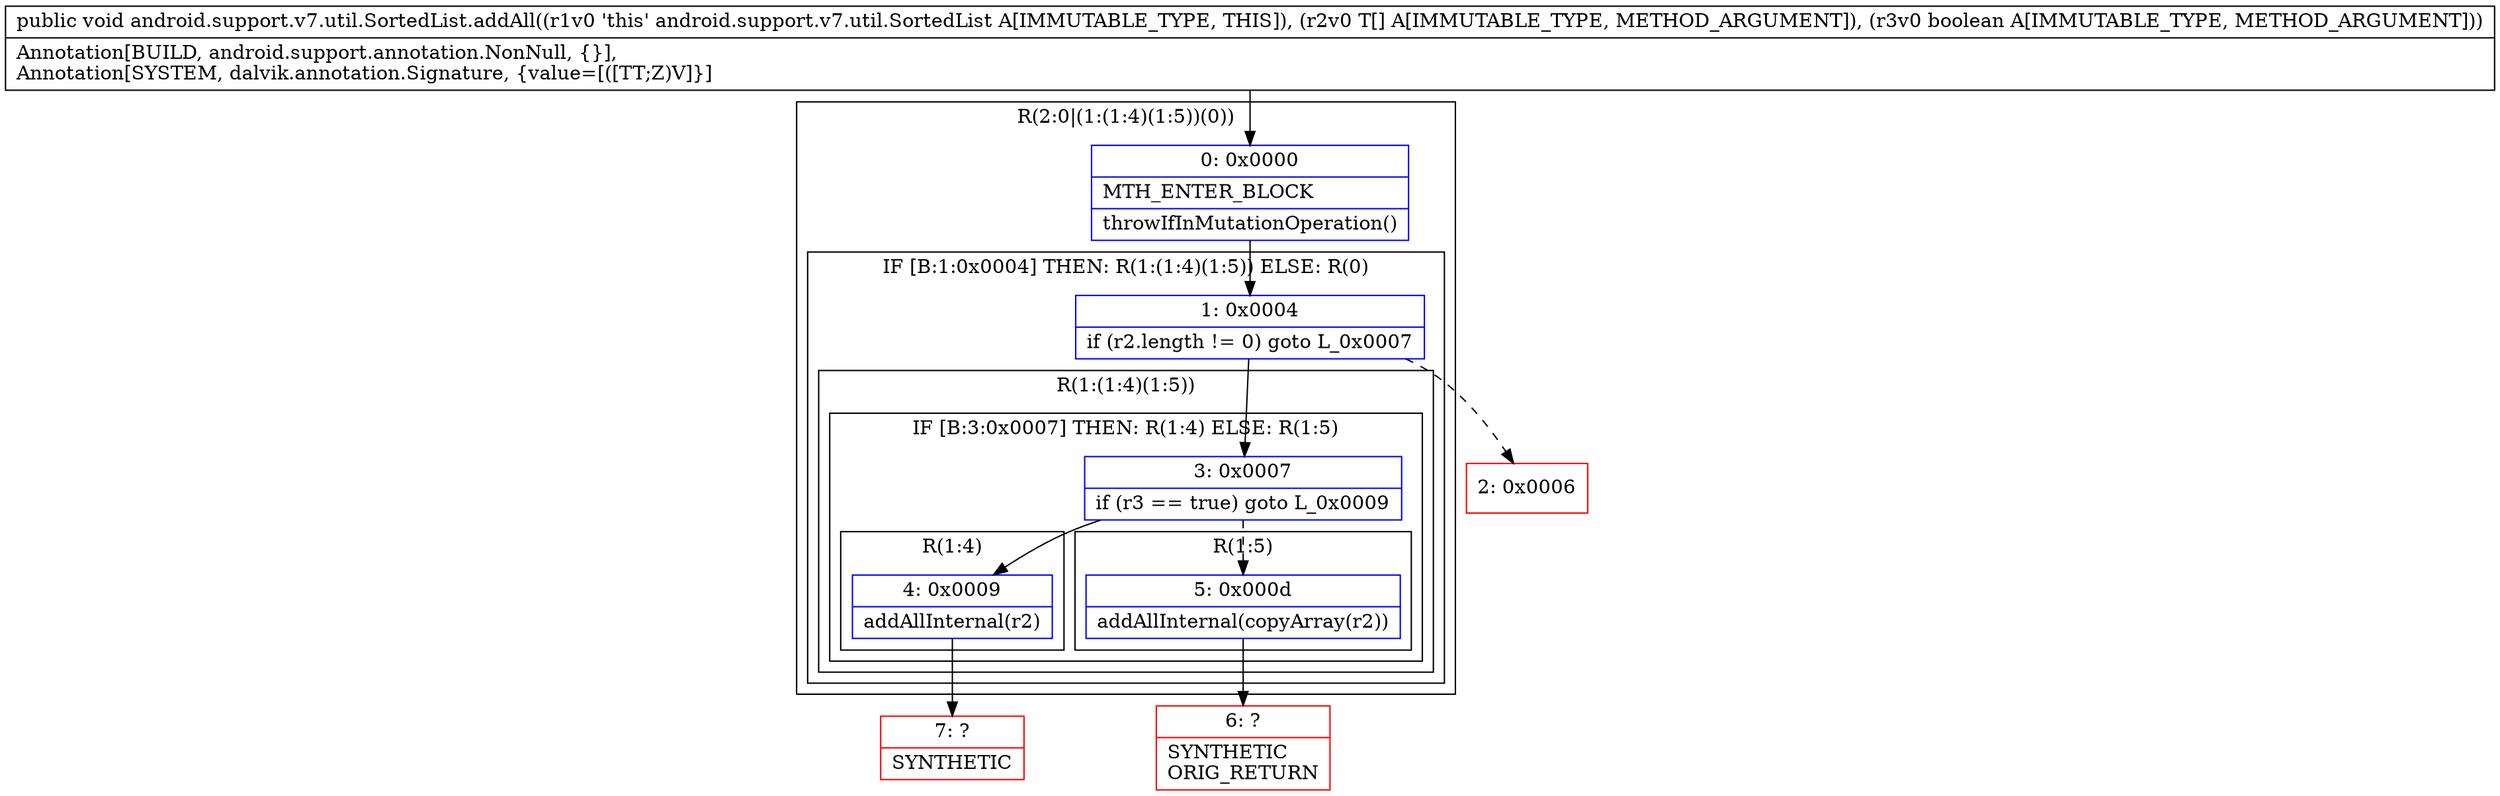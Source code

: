 digraph "CFG forandroid.support.v7.util.SortedList.addAll([Ljava\/lang\/Object;Z)V" {
subgraph cluster_Region_1088110328 {
label = "R(2:0|(1:(1:4)(1:5))(0))";
node [shape=record,color=blue];
Node_0 [shape=record,label="{0\:\ 0x0000|MTH_ENTER_BLOCK\l|throwIfInMutationOperation()\l}"];
subgraph cluster_IfRegion_1227199152 {
label = "IF [B:1:0x0004] THEN: R(1:(1:4)(1:5)) ELSE: R(0)";
node [shape=record,color=blue];
Node_1 [shape=record,label="{1\:\ 0x0004|if (r2.length != 0) goto L_0x0007\l}"];
subgraph cluster_Region_2099191706 {
label = "R(1:(1:4)(1:5))";
node [shape=record,color=blue];
subgraph cluster_IfRegion_717402459 {
label = "IF [B:3:0x0007] THEN: R(1:4) ELSE: R(1:5)";
node [shape=record,color=blue];
Node_3 [shape=record,label="{3\:\ 0x0007|if (r3 == true) goto L_0x0009\l}"];
subgraph cluster_Region_863462917 {
label = "R(1:4)";
node [shape=record,color=blue];
Node_4 [shape=record,label="{4\:\ 0x0009|addAllInternal(r2)\l}"];
}
subgraph cluster_Region_1445122761 {
label = "R(1:5)";
node [shape=record,color=blue];
Node_5 [shape=record,label="{5\:\ 0x000d|addAllInternal(copyArray(r2))\l}"];
}
}
}
subgraph cluster_Region_1405416536 {
label = "R(0)";
node [shape=record,color=blue];
}
}
}
Node_2 [shape=record,color=red,label="{2\:\ 0x0006}"];
Node_6 [shape=record,color=red,label="{6\:\ ?|SYNTHETIC\lORIG_RETURN\l}"];
Node_7 [shape=record,color=red,label="{7\:\ ?|SYNTHETIC\l}"];
MethodNode[shape=record,label="{public void android.support.v7.util.SortedList.addAll((r1v0 'this' android.support.v7.util.SortedList A[IMMUTABLE_TYPE, THIS]), (r2v0 T[] A[IMMUTABLE_TYPE, METHOD_ARGUMENT]), (r3v0 boolean A[IMMUTABLE_TYPE, METHOD_ARGUMENT]))  | Annotation[BUILD, android.support.annotation.NonNull, \{\}], \lAnnotation[SYSTEM, dalvik.annotation.Signature, \{value=[([TT;Z)V]\}]\l}"];
MethodNode -> Node_0;
Node_0 -> Node_1;
Node_1 -> Node_2[style=dashed];
Node_1 -> Node_3;
Node_3 -> Node_4;
Node_3 -> Node_5[style=dashed];
Node_4 -> Node_7;
Node_5 -> Node_6;
}

